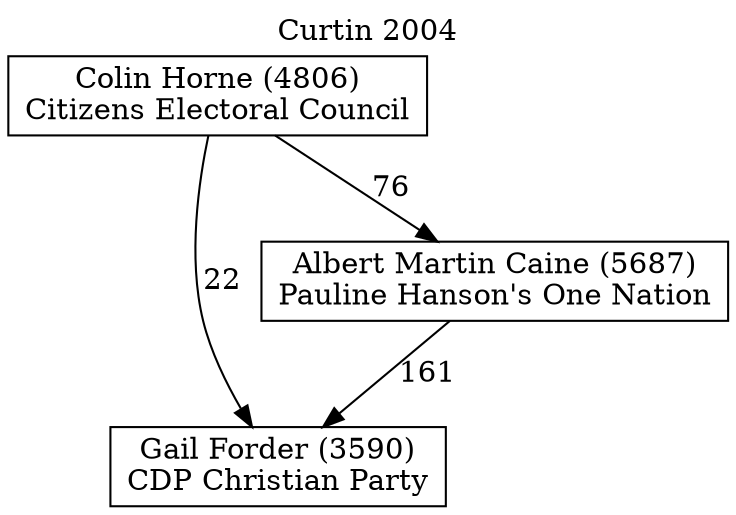 // House preference flow
digraph "Gail Forder (3590)_Curtin_2004" {
	graph [label="Curtin 2004" labelloc=t mclimit=10]
	node [shape=box]
	"Gail Forder (3590)" [label="Gail Forder (3590)
CDP Christian Party"]
	"Albert Martin Caine (5687)" [label="Albert Martin Caine (5687)
Pauline Hanson's One Nation"]
	"Colin Horne (4806)" [label="Colin Horne (4806)
Citizens Electoral Council"]
	"Albert Martin Caine (5687)" -> "Gail Forder (3590)" [label=161]
	"Colin Horne (4806)" -> "Albert Martin Caine (5687)" [label=76]
	"Colin Horne (4806)" -> "Gail Forder (3590)" [label=22]
}
